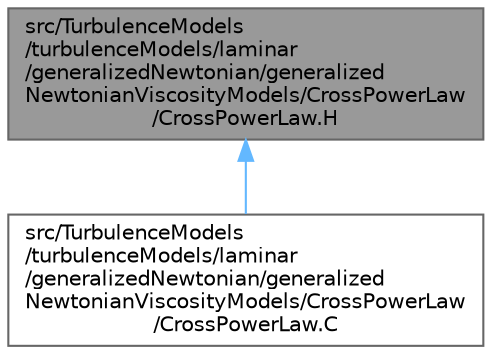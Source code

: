 digraph "src/TurbulenceModels/turbulenceModels/laminar/generalizedNewtonian/generalizedNewtonianViscosityModels/CrossPowerLaw/CrossPowerLaw.H"
{
 // LATEX_PDF_SIZE
  bgcolor="transparent";
  edge [fontname=Helvetica,fontsize=10,labelfontname=Helvetica,labelfontsize=10];
  node [fontname=Helvetica,fontsize=10,shape=box,height=0.2,width=0.4];
  Node1 [id="Node000001",label="src/TurbulenceModels\l/turbulenceModels/laminar\l/generalizedNewtonian/generalized\lNewtonianViscosityModels/CrossPowerLaw\l/CrossPowerLaw.H",height=0.2,width=0.4,color="gray40", fillcolor="grey60", style="filled", fontcolor="black",tooltip=" "];
  Node1 -> Node2 [id="edge1_Node000001_Node000002",dir="back",color="steelblue1",style="solid",tooltip=" "];
  Node2 [id="Node000002",label="src/TurbulenceModels\l/turbulenceModels/laminar\l/generalizedNewtonian/generalized\lNewtonianViscosityModels/CrossPowerLaw\l/CrossPowerLaw.C",height=0.2,width=0.4,color="grey40", fillcolor="white", style="filled",URL="$TurbulenceModels_2turbulenceModels_2laminar_2generalizedNewtonian_2generalizedNewtonianViscosity7b8e7fecea22b01bc0709f05a8881ed6.html",tooltip=" "];
}
